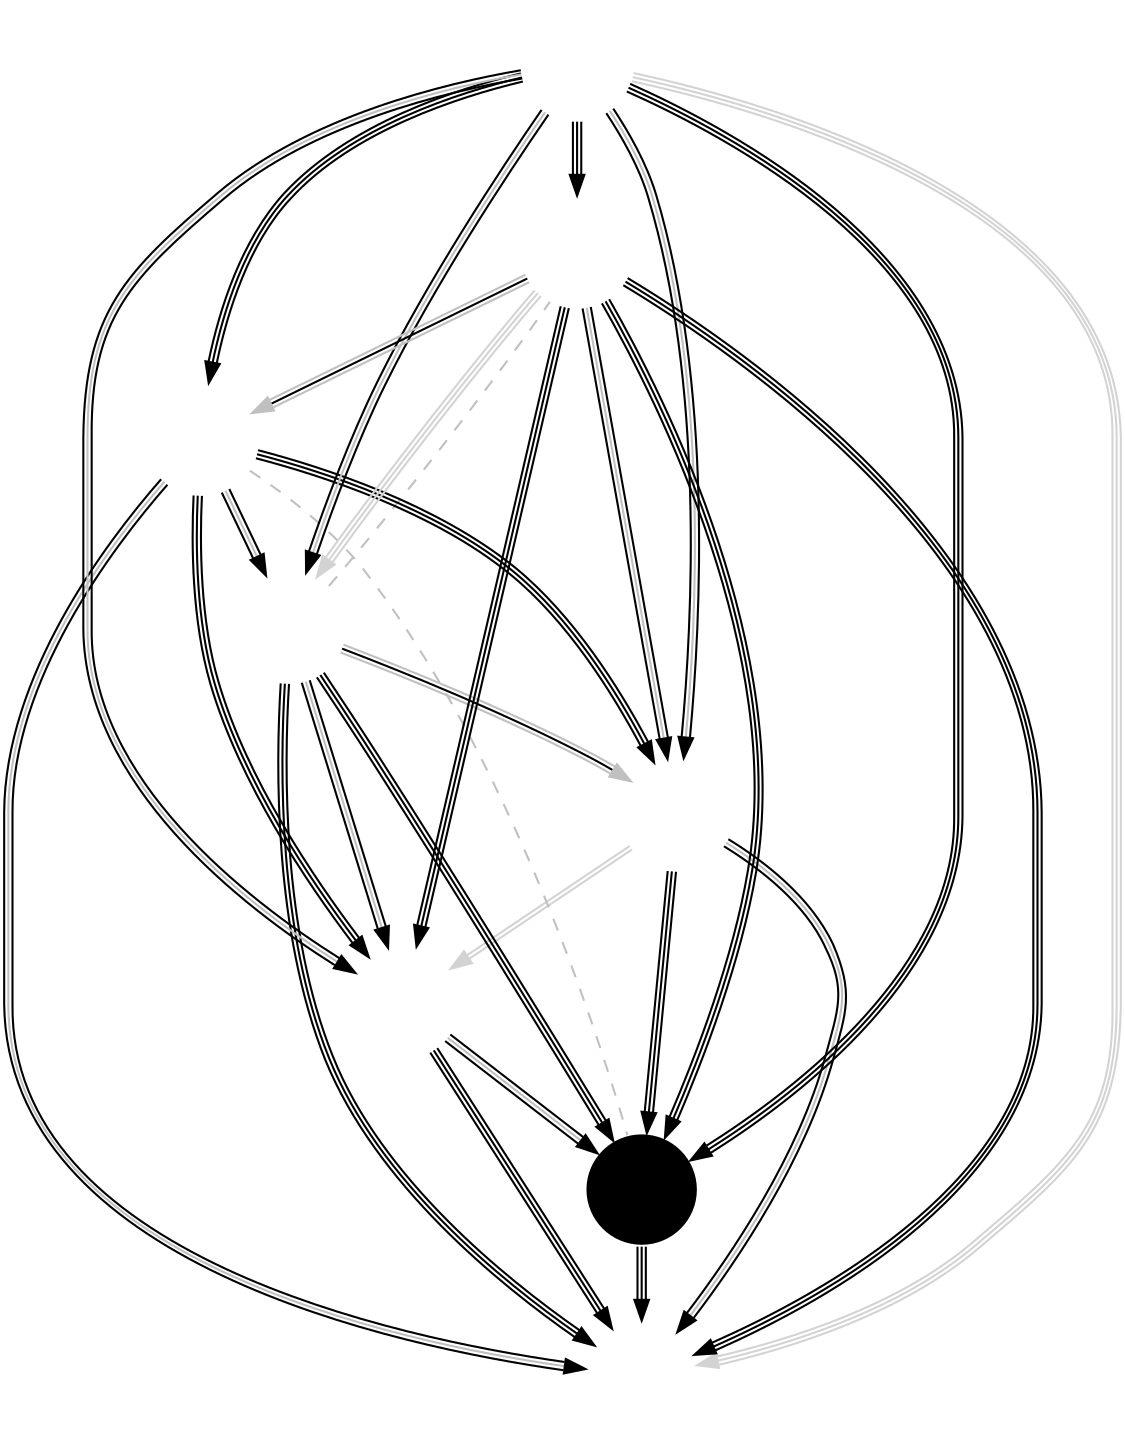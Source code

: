 // vim: set ts=5 sw=5:
digraph KR {
	node [shape=circle fixedsize=true width=0.75 label="" color="white"];
	imagepath="logos/";
	MVPM	[ image="mvp-miracle.png" ]
	MTY	[ image="mighty.png" ]
	TP	[ image="tempest.png" ]
	BLS	[ image="blossom.png" ]
	MVPB	[ image="mvp-black.png" ]
	L5	[ image="l5.png" ]
	RVN	[ image="raven.png" ]
	RRR	[ image="rrr.png" style="filled" fillcolor="black" ]

	/* Phase 1 Aggregates */
//	MVPM	->	MTY	[ color="lightgray:lightgray" ]
//	TP	->	MVPM	[ color="lightgray" ]
	MVPM	->	BLS	[ color="lightgray:lightgray" ]
//	MVPB	->	MVPM	[ color="lightgray:lightgray:lightgray" ]
//	L5	->	MVPM	[ color="lightgray:lightgray" ]
//	MVPM	->	RVN	[ color="lightgray:lightgray" ]
//	MTY	->	TP	[ color="lightgray" ]
//	MTY	->	BLS	[ color="lightgray:lightgray" ]
//	MVPB	->	MTY	[ color="lightgray:lightgray:lightgray" ]
	L5	->	MTY	[ color="lightgray:lightgray:lightgray" ]
//	MTY	->	RVN	[ color="lightgray:lightgray:lightgray" ]
//	TP	->	BLS	[ color="lightgray:lightgray:lightgray" ]
//	MVPB	->	TP	[ color="lightgray:lightgray" ]
//	L5	->	TP	[ color="lightgray:lightgray" ]
//	TP	->	RVN	[ color="lightgray" ]
//	MVPB	->	BLS	[ color="lightgray:lightgray:lightgray" ]
//	L5	->	BLS	[ color="lightgray:lightgray:lightgray" ]
//	BLS	->	RVN	[ color="lightgray:lightgray:lightgray" ]
//	L5	->	MVPB	[ color="lightgray" ]
	MVPB	->	RVN	[ color="lightgray:lightgray:lightgray" ]
//	L5	->	RVN	[ color="lightgray:lightgray:lightgray" ]

	/* Phase 2 Group stage 1 - Round 1 */
	MTY	->	RRR	[ color="black:black:black" ]
	BLS	->	RVN	[ color="black:black:black" ]
	TP	->	BLS	[ color="black:black:black" ]
	MVPM	->	RRR	[ color="black:black:black" ]
	MTY	->	MVPM	[ color="gray:black:gray" ]
	TP	->	RVN	[ color="black:gray:black" ]

	/* Phase 2 Group stage 1 - Round 2 */
	MVPB	->	BLS	[ color="black:gray:black" ]
	L5	->	TP	[ color="gray:black:gray" ]
	TP	->	MVPM	[ color="black:black:black" ]
	MTY	->	RVN	[ color="black:black:black" ]
	BLS	->	RRR	[ color="black:gray:black" ]
	MVPB	->	L5	[ color="black:black:black" ]

	/* Phase 2 Group stage 1 - Round 3 */
	MVPM	->	RVN	[ color="black:gray:black" ]
	MVPB	->	RRR	[ color="black:black:black" ]
	MVPB	->	MTY	[ color="black:gray:black" ]
	L5	->	RRR	[ color="black:black:black" ]
	L5	->	BLS	[ color="black:black:black" ]
	TP	->	MTY	[ color="black:gray:black" ]

	/* Phase 2 Group stage 1 - Round 4 */
	MVPB	->	TP	[ color="black:black:black" ]
	L5	->	MVPM	[ color="black:gray:black" ]
	L5	->	RVN	[ color="black:black:black" ]
	MTY	->	BLS	[ color="black:gray:black" ]
	RRR	->	RVN	[ color="black:black:black" ]
	MVPB	->	MVPM	[ color="black:gray:black" ]

	edge [ color="gray" dir="none" constraint="false" style="dashed"]

	/* Phase 2 Group stage 1 - Round 5 */
	MTY	->	L5
	TP	->	RRR
}
